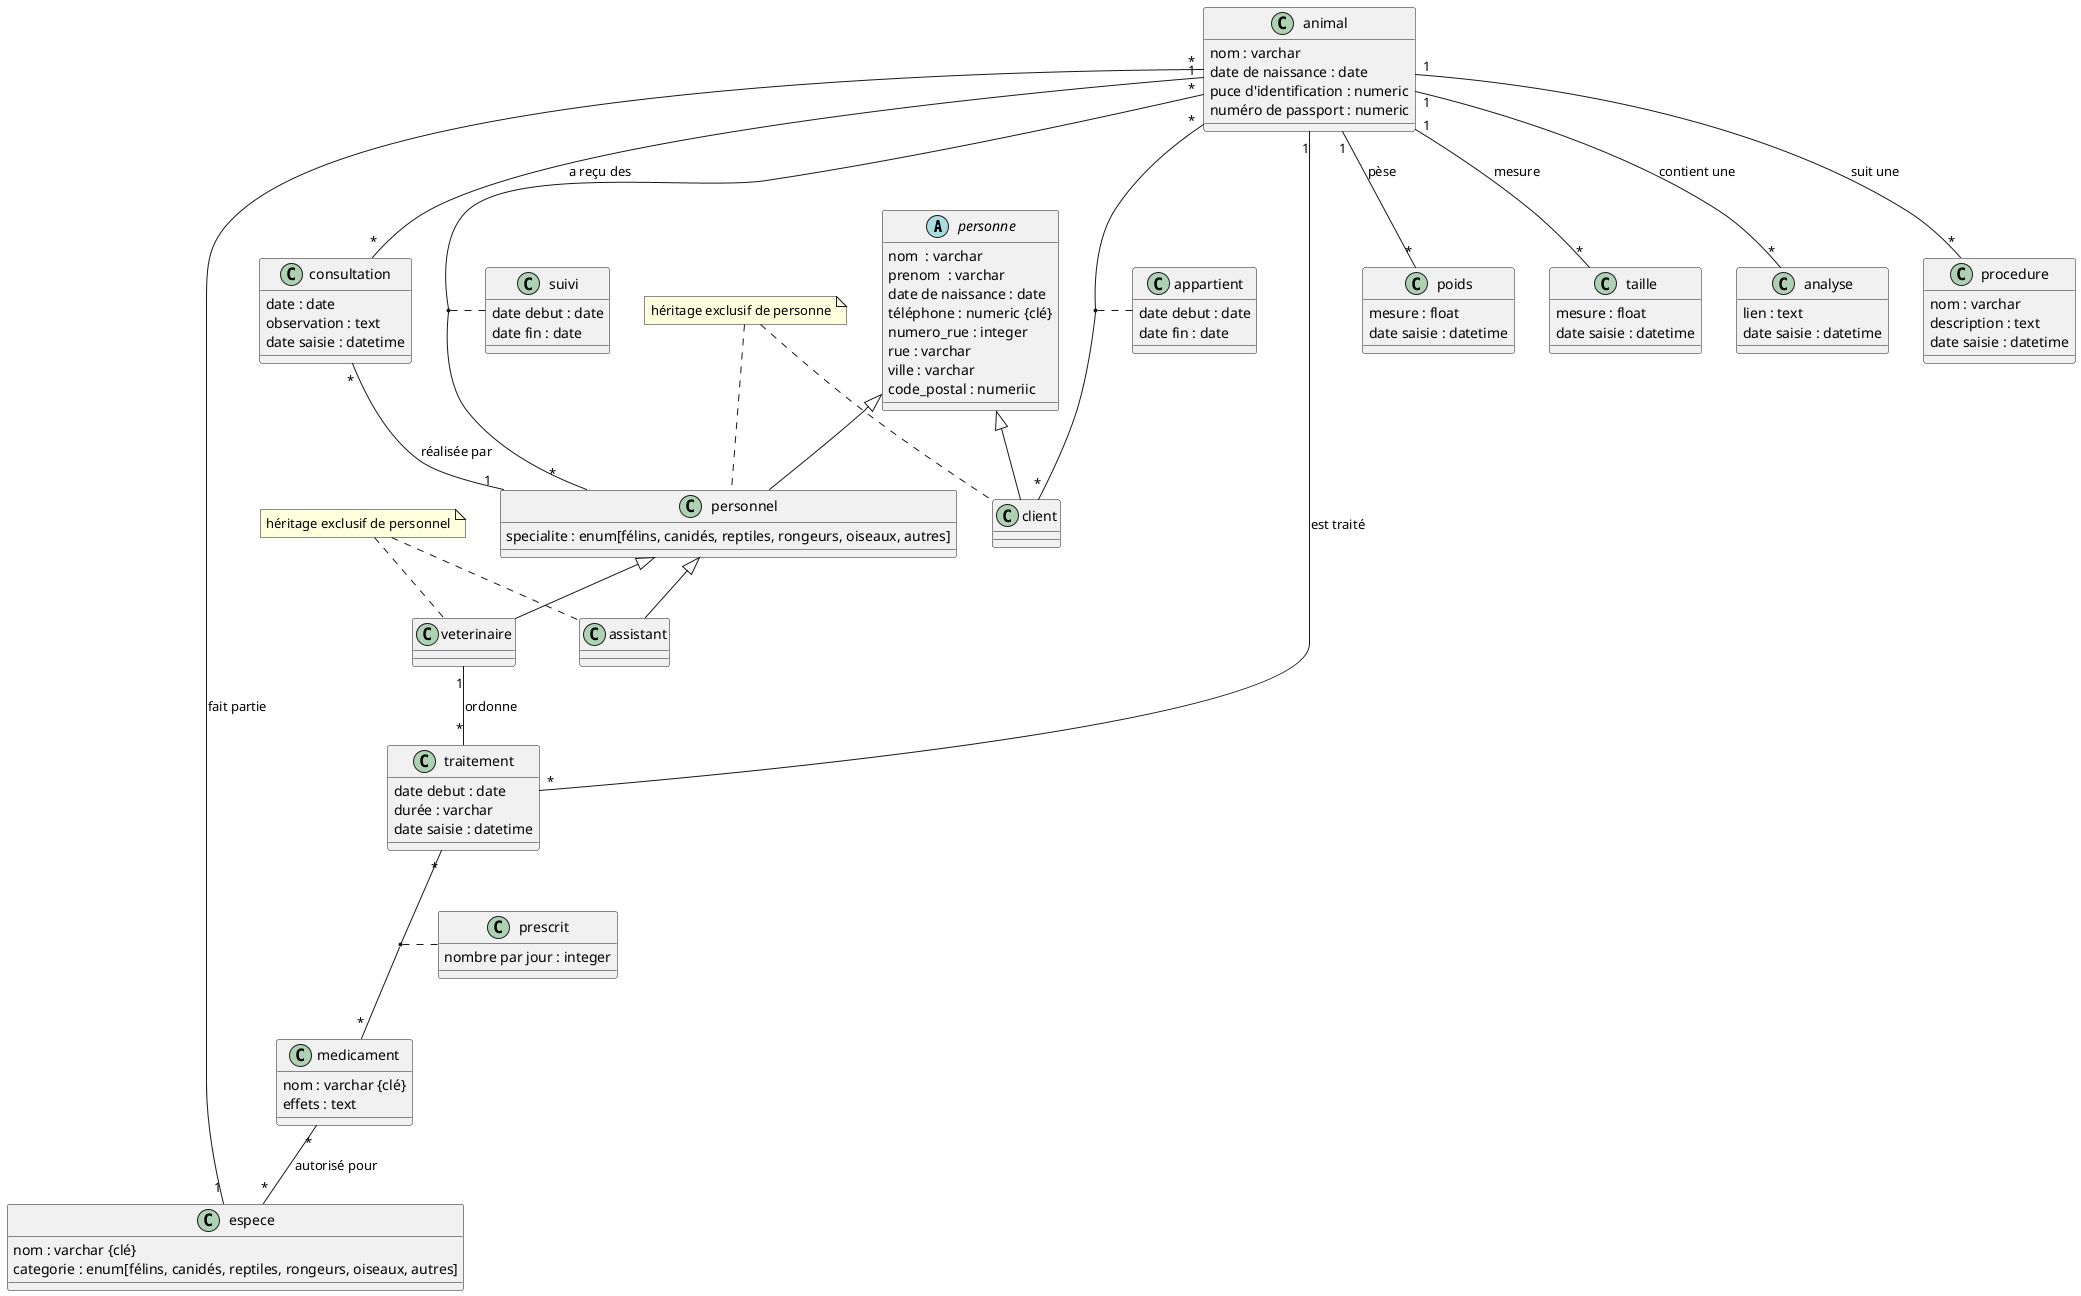 @startuml
abstract class personne {
    nom  : varchar
    prenom  : varchar
    date de naissance : date
    téléphone : numeric {clé}
    numero_rue : integer
    rue : varchar
    ville : varchar
    code_postal : numeriic
}

class client

class personnel{
    specialite : enum[félins, canidés, reptiles, rongeurs, oiseaux, autres]
}

class veterinaire
class assistant

class animal{
    nom : varchar
    date de naissance : date
    puce d'identification : numeric
    numéro de passport : numeric 
}

class espece{
    nom : varchar {clé}
    categorie : enum[félins, canidés, reptiles, rongeurs, oiseaux, autres]
}


class poids{
    mesure : float
    date saisie : datetime
}

class taille{
    mesure : float
    date saisie : datetime
}

class consultation {
    date : date
    observation : text
    date saisie : datetime
}

class traitement{
    date debut : date
    durée : varchar
    date saisie : datetime
}

class analyse{
    lien : text
    date saisie : datetime
}

class procedure{
    nom : varchar
    description : text
    date saisie : datetime
}

class medicament{
    nom : varchar {clé}
    effets : text
}

class prescrit{
    nombre par jour : integer
}

class appartient{
    date debut : date
    date fin : date
}

class suivi {
    date debut : date
    date fin : date
}

personne <|-- client
personne <|-- personnel
personnel <|-- veterinaire
personnel <|-- assistant
veterinaire "1" -- "*" traitement : ordonne
animal "*" -- "*" client
animal "*" -- "*" personnel
animal "*" -- "1" espece : fait partie
"animal" "1" -- "*" poids : pèse
"animal" "1" -- "*" taille : mesure
"animal" "1" -- "*" consultation : a reçu des
"animal" "1" -- "*" analyse : contient une
"animal" "1" -- "*" procedure : suit une
"animal" "1" -- "*" traitement: est traité
traitement "*" -- "*" medicament 
consultation "*" -- "1" personnel : réalisée par
medicament "*" -- "*" espece : autorisé pour
(traitement, medicament) . prescrit
(animal, client) . appartient 
(personnel, animal) .. suivi

note "héritage exclusif de personne" as N1
N1..client
N1..personnel

note "héritage exclusif de personnel" as N2
N2..veterinaire
N2..assistant 

@enduml
